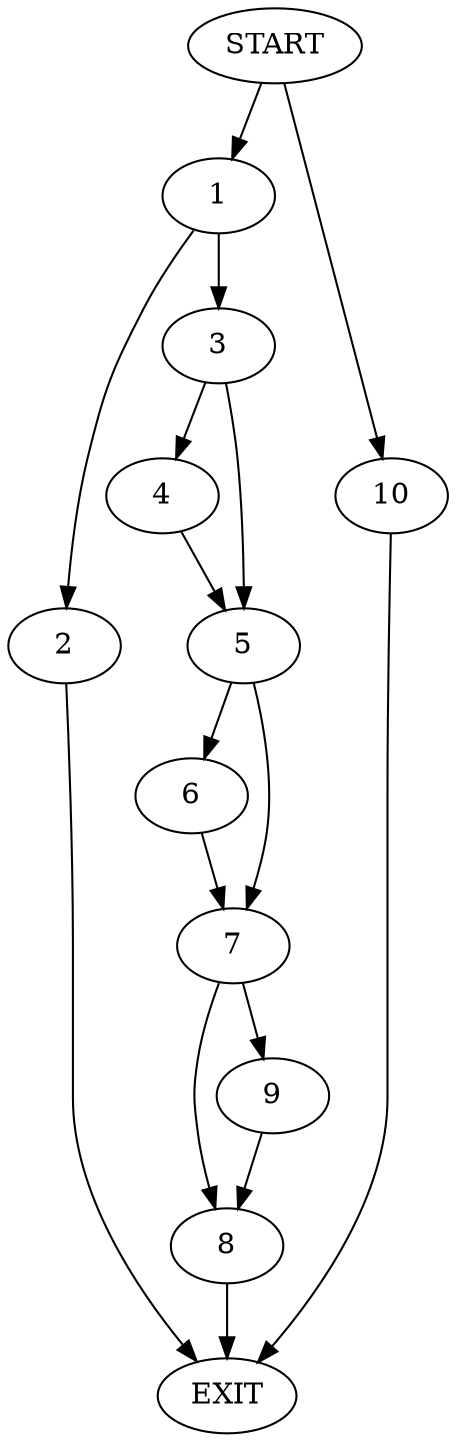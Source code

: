 digraph {
0 [label="START"]
11 [label="EXIT"]
0 -> 1
1 -> 2
1 -> 3
3 -> 4
3 -> 5
2 -> 11
5 -> 6
5 -> 7
4 -> 5
7 -> 8
7 -> 9
6 -> 7
8 -> 11
9 -> 8
0 -> 10
10 -> 11
}
